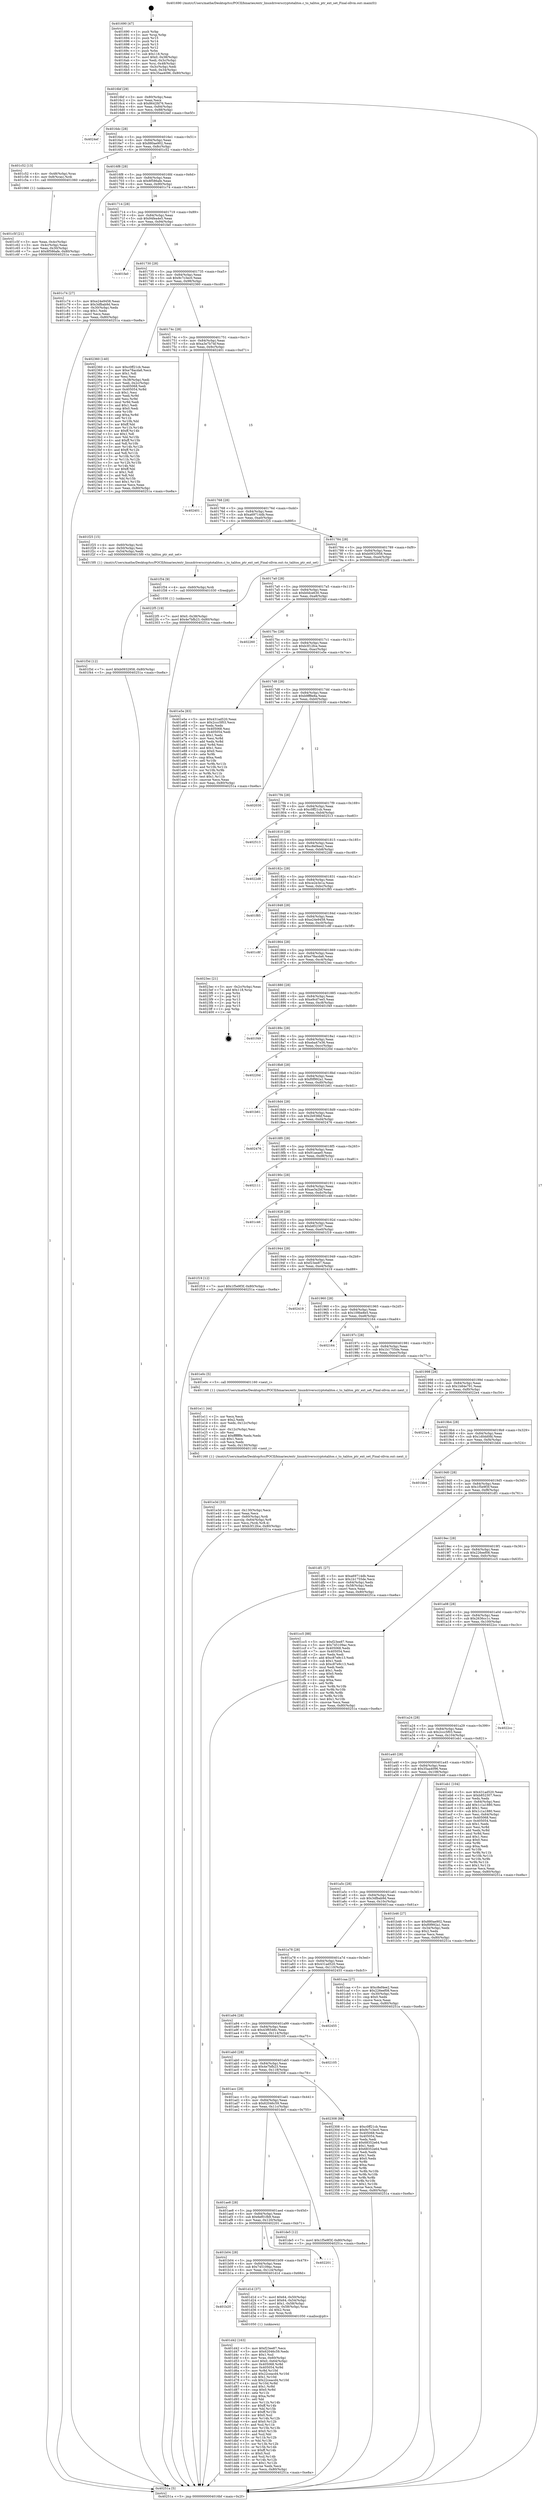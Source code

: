 digraph "0x401690" {
  label = "0x401690 (/mnt/c/Users/mathe/Desktop/tcc/POCII/binaries/extr_linuxdriverscryptotalitos.c_to_talitos_ptr_ext_set_Final-ollvm.out::main(0))"
  labelloc = "t"
  node[shape=record]

  Entry [label="",width=0.3,height=0.3,shape=circle,fillcolor=black,style=filled]
  "0x4016bf" [label="{
     0x4016bf [29]\l
     | [instrs]\l
     &nbsp;&nbsp;0x4016bf \<+3\>: mov -0x80(%rbp),%eax\l
     &nbsp;&nbsp;0x4016c2 \<+2\>: mov %eax,%ecx\l
     &nbsp;&nbsp;0x4016c4 \<+6\>: sub $0x8642fd76,%ecx\l
     &nbsp;&nbsp;0x4016ca \<+6\>: mov %eax,-0x84(%rbp)\l
     &nbsp;&nbsp;0x4016d0 \<+6\>: mov %ecx,-0x88(%rbp)\l
     &nbsp;&nbsp;0x4016d6 \<+6\>: je 00000000004024ef \<main+0xe5f\>\l
  }"]
  "0x4024ef" [label="{
     0x4024ef\l
  }", style=dashed]
  "0x4016dc" [label="{
     0x4016dc [28]\l
     | [instrs]\l
     &nbsp;&nbsp;0x4016dc \<+5\>: jmp 00000000004016e1 \<main+0x51\>\l
     &nbsp;&nbsp;0x4016e1 \<+6\>: mov -0x84(%rbp),%eax\l
     &nbsp;&nbsp;0x4016e7 \<+5\>: sub $0x880ae902,%eax\l
     &nbsp;&nbsp;0x4016ec \<+6\>: mov %eax,-0x8c(%rbp)\l
     &nbsp;&nbsp;0x4016f2 \<+6\>: je 0000000000401c52 \<main+0x5c2\>\l
  }"]
  Exit [label="",width=0.3,height=0.3,shape=circle,fillcolor=black,style=filled,peripheries=2]
  "0x401c52" [label="{
     0x401c52 [13]\l
     | [instrs]\l
     &nbsp;&nbsp;0x401c52 \<+4\>: mov -0x48(%rbp),%rax\l
     &nbsp;&nbsp;0x401c56 \<+4\>: mov 0x8(%rax),%rdi\l
     &nbsp;&nbsp;0x401c5a \<+5\>: call 0000000000401060 \<atoi@plt\>\l
     | [calls]\l
     &nbsp;&nbsp;0x401060 \{1\} (unknown)\l
  }"]
  "0x4016f8" [label="{
     0x4016f8 [28]\l
     | [instrs]\l
     &nbsp;&nbsp;0x4016f8 \<+5\>: jmp 00000000004016fd \<main+0x6d\>\l
     &nbsp;&nbsp;0x4016fd \<+6\>: mov -0x84(%rbp),%eax\l
     &nbsp;&nbsp;0x401703 \<+5\>: sub $0x8f586afe,%eax\l
     &nbsp;&nbsp;0x401708 \<+6\>: mov %eax,-0x90(%rbp)\l
     &nbsp;&nbsp;0x40170e \<+6\>: je 0000000000401c74 \<main+0x5e4\>\l
  }"]
  "0x401f3d" [label="{
     0x401f3d [12]\l
     | [instrs]\l
     &nbsp;&nbsp;0x401f3d \<+7\>: movl $0xb0932958,-0x80(%rbp)\l
     &nbsp;&nbsp;0x401f44 \<+5\>: jmp 000000000040251a \<main+0xe8a\>\l
  }"]
  "0x401c74" [label="{
     0x401c74 [27]\l
     | [instrs]\l
     &nbsp;&nbsp;0x401c74 \<+5\>: mov $0xe24e9458,%eax\l
     &nbsp;&nbsp;0x401c79 \<+5\>: mov $0x3dfbab9d,%ecx\l
     &nbsp;&nbsp;0x401c7e \<+3\>: mov -0x30(%rbp),%edx\l
     &nbsp;&nbsp;0x401c81 \<+3\>: cmp $0x1,%edx\l
     &nbsp;&nbsp;0x401c84 \<+3\>: cmovl %ecx,%eax\l
     &nbsp;&nbsp;0x401c87 \<+3\>: mov %eax,-0x80(%rbp)\l
     &nbsp;&nbsp;0x401c8a \<+5\>: jmp 000000000040251a \<main+0xe8a\>\l
  }"]
  "0x401714" [label="{
     0x401714 [28]\l
     | [instrs]\l
     &nbsp;&nbsp;0x401714 \<+5\>: jmp 0000000000401719 \<main+0x89\>\l
     &nbsp;&nbsp;0x401719 \<+6\>: mov -0x84(%rbp),%eax\l
     &nbsp;&nbsp;0x40171f \<+5\>: sub $0x94fea4e5,%eax\l
     &nbsp;&nbsp;0x401724 \<+6\>: mov %eax,-0x94(%rbp)\l
     &nbsp;&nbsp;0x40172a \<+6\>: je 0000000000401fa0 \<main+0x910\>\l
  }"]
  "0x401f34" [label="{
     0x401f34 [9]\l
     | [instrs]\l
     &nbsp;&nbsp;0x401f34 \<+4\>: mov -0x60(%rbp),%rdi\l
     &nbsp;&nbsp;0x401f38 \<+5\>: call 0000000000401030 \<free@plt\>\l
     | [calls]\l
     &nbsp;&nbsp;0x401030 \{1\} (unknown)\l
  }"]
  "0x401fa0" [label="{
     0x401fa0\l
  }", style=dashed]
  "0x401730" [label="{
     0x401730 [28]\l
     | [instrs]\l
     &nbsp;&nbsp;0x401730 \<+5\>: jmp 0000000000401735 \<main+0xa5\>\l
     &nbsp;&nbsp;0x401735 \<+6\>: mov -0x84(%rbp),%eax\l
     &nbsp;&nbsp;0x40173b \<+5\>: sub $0x9c7c3ec0,%eax\l
     &nbsp;&nbsp;0x401740 \<+6\>: mov %eax,-0x98(%rbp)\l
     &nbsp;&nbsp;0x401746 \<+6\>: je 0000000000402360 \<main+0xcd0\>\l
  }"]
  "0x401e3d" [label="{
     0x401e3d [33]\l
     | [instrs]\l
     &nbsp;&nbsp;0x401e3d \<+6\>: mov -0x130(%rbp),%ecx\l
     &nbsp;&nbsp;0x401e43 \<+3\>: imul %eax,%ecx\l
     &nbsp;&nbsp;0x401e46 \<+4\>: mov -0x60(%rbp),%rdi\l
     &nbsp;&nbsp;0x401e4a \<+4\>: movslq -0x64(%rbp),%r8\l
     &nbsp;&nbsp;0x401e4e \<+4\>: mov %ecx,(%rdi,%r8,4)\l
     &nbsp;&nbsp;0x401e52 \<+7\>: movl $0xb3f12fce,-0x80(%rbp)\l
     &nbsp;&nbsp;0x401e59 \<+5\>: jmp 000000000040251a \<main+0xe8a\>\l
  }"]
  "0x402360" [label="{
     0x402360 [140]\l
     | [instrs]\l
     &nbsp;&nbsp;0x402360 \<+5\>: mov $0xc0ff21cb,%eax\l
     &nbsp;&nbsp;0x402365 \<+5\>: mov $0xe78acda6,%ecx\l
     &nbsp;&nbsp;0x40236a \<+2\>: mov $0x1,%dl\l
     &nbsp;&nbsp;0x40236c \<+2\>: xor %esi,%esi\l
     &nbsp;&nbsp;0x40236e \<+3\>: mov -0x38(%rbp),%edi\l
     &nbsp;&nbsp;0x402371 \<+3\>: mov %edi,-0x2c(%rbp)\l
     &nbsp;&nbsp;0x402374 \<+7\>: mov 0x405068,%edi\l
     &nbsp;&nbsp;0x40237b \<+8\>: mov 0x405054,%r8d\l
     &nbsp;&nbsp;0x402383 \<+3\>: sub $0x1,%esi\l
     &nbsp;&nbsp;0x402386 \<+3\>: mov %edi,%r9d\l
     &nbsp;&nbsp;0x402389 \<+3\>: add %esi,%r9d\l
     &nbsp;&nbsp;0x40238c \<+4\>: imul %r9d,%edi\l
     &nbsp;&nbsp;0x402390 \<+3\>: and $0x1,%edi\l
     &nbsp;&nbsp;0x402393 \<+3\>: cmp $0x0,%edi\l
     &nbsp;&nbsp;0x402396 \<+4\>: sete %r10b\l
     &nbsp;&nbsp;0x40239a \<+4\>: cmp $0xa,%r8d\l
     &nbsp;&nbsp;0x40239e \<+4\>: setl %r11b\l
     &nbsp;&nbsp;0x4023a2 \<+3\>: mov %r10b,%bl\l
     &nbsp;&nbsp;0x4023a5 \<+3\>: xor $0xff,%bl\l
     &nbsp;&nbsp;0x4023a8 \<+3\>: mov %r11b,%r14b\l
     &nbsp;&nbsp;0x4023ab \<+4\>: xor $0xff,%r14b\l
     &nbsp;&nbsp;0x4023af \<+3\>: xor $0x1,%dl\l
     &nbsp;&nbsp;0x4023b2 \<+3\>: mov %bl,%r15b\l
     &nbsp;&nbsp;0x4023b5 \<+4\>: and $0xff,%r15b\l
     &nbsp;&nbsp;0x4023b9 \<+3\>: and %dl,%r10b\l
     &nbsp;&nbsp;0x4023bc \<+3\>: mov %r14b,%r12b\l
     &nbsp;&nbsp;0x4023bf \<+4\>: and $0xff,%r12b\l
     &nbsp;&nbsp;0x4023c3 \<+3\>: and %dl,%r11b\l
     &nbsp;&nbsp;0x4023c6 \<+3\>: or %r10b,%r15b\l
     &nbsp;&nbsp;0x4023c9 \<+3\>: or %r11b,%r12b\l
     &nbsp;&nbsp;0x4023cc \<+3\>: xor %r12b,%r15b\l
     &nbsp;&nbsp;0x4023cf \<+3\>: or %r14b,%bl\l
     &nbsp;&nbsp;0x4023d2 \<+3\>: xor $0xff,%bl\l
     &nbsp;&nbsp;0x4023d5 \<+3\>: or $0x1,%dl\l
     &nbsp;&nbsp;0x4023d8 \<+2\>: and %dl,%bl\l
     &nbsp;&nbsp;0x4023da \<+3\>: or %bl,%r15b\l
     &nbsp;&nbsp;0x4023dd \<+4\>: test $0x1,%r15b\l
     &nbsp;&nbsp;0x4023e1 \<+3\>: cmovne %ecx,%eax\l
     &nbsp;&nbsp;0x4023e4 \<+3\>: mov %eax,-0x80(%rbp)\l
     &nbsp;&nbsp;0x4023e7 \<+5\>: jmp 000000000040251a \<main+0xe8a\>\l
  }"]
  "0x40174c" [label="{
     0x40174c [28]\l
     | [instrs]\l
     &nbsp;&nbsp;0x40174c \<+5\>: jmp 0000000000401751 \<main+0xc1\>\l
     &nbsp;&nbsp;0x401751 \<+6\>: mov -0x84(%rbp),%eax\l
     &nbsp;&nbsp;0x401757 \<+5\>: sub $0xa3e7b74f,%eax\l
     &nbsp;&nbsp;0x40175c \<+6\>: mov %eax,-0x9c(%rbp)\l
     &nbsp;&nbsp;0x401762 \<+6\>: je 0000000000402401 \<main+0xd71\>\l
  }"]
  "0x401e11" [label="{
     0x401e11 [44]\l
     | [instrs]\l
     &nbsp;&nbsp;0x401e11 \<+2\>: xor %ecx,%ecx\l
     &nbsp;&nbsp;0x401e13 \<+5\>: mov $0x2,%edx\l
     &nbsp;&nbsp;0x401e18 \<+6\>: mov %edx,-0x12c(%rbp)\l
     &nbsp;&nbsp;0x401e1e \<+1\>: cltd\l
     &nbsp;&nbsp;0x401e1f \<+6\>: mov -0x12c(%rbp),%esi\l
     &nbsp;&nbsp;0x401e25 \<+2\>: idiv %esi\l
     &nbsp;&nbsp;0x401e27 \<+6\>: imul $0xfffffffe,%edx,%edx\l
     &nbsp;&nbsp;0x401e2d \<+3\>: sub $0x1,%ecx\l
     &nbsp;&nbsp;0x401e30 \<+2\>: sub %ecx,%edx\l
     &nbsp;&nbsp;0x401e32 \<+6\>: mov %edx,-0x130(%rbp)\l
     &nbsp;&nbsp;0x401e38 \<+5\>: call 0000000000401160 \<next_i\>\l
     | [calls]\l
     &nbsp;&nbsp;0x401160 \{1\} (/mnt/c/Users/mathe/Desktop/tcc/POCII/binaries/extr_linuxdriverscryptotalitos.c_to_talitos_ptr_ext_set_Final-ollvm.out::next_i)\l
  }"]
  "0x402401" [label="{
     0x402401\l
  }", style=dashed]
  "0x401768" [label="{
     0x401768 [28]\l
     | [instrs]\l
     &nbsp;&nbsp;0x401768 \<+5\>: jmp 000000000040176d \<main+0xdd\>\l
     &nbsp;&nbsp;0x40176d \<+6\>: mov -0x84(%rbp),%eax\l
     &nbsp;&nbsp;0x401773 \<+5\>: sub $0xa69714db,%eax\l
     &nbsp;&nbsp;0x401778 \<+6\>: mov %eax,-0xa0(%rbp)\l
     &nbsp;&nbsp;0x40177e \<+6\>: je 0000000000401f25 \<main+0x895\>\l
  }"]
  "0x401d42" [label="{
     0x401d42 [163]\l
     | [instrs]\l
     &nbsp;&nbsp;0x401d42 \<+5\>: mov $0xf23ee87,%ecx\l
     &nbsp;&nbsp;0x401d47 \<+5\>: mov $0x62046c59,%edx\l
     &nbsp;&nbsp;0x401d4c \<+3\>: mov $0x1,%sil\l
     &nbsp;&nbsp;0x401d4f \<+4\>: mov %rax,-0x60(%rbp)\l
     &nbsp;&nbsp;0x401d53 \<+7\>: movl $0x0,-0x64(%rbp)\l
     &nbsp;&nbsp;0x401d5a \<+8\>: mov 0x405068,%r8d\l
     &nbsp;&nbsp;0x401d62 \<+8\>: mov 0x405054,%r9d\l
     &nbsp;&nbsp;0x401d6a \<+3\>: mov %r8d,%r10d\l
     &nbsp;&nbsp;0x401d6d \<+7\>: add $0x22ceacd4,%r10d\l
     &nbsp;&nbsp;0x401d74 \<+4\>: sub $0x1,%r10d\l
     &nbsp;&nbsp;0x401d78 \<+7\>: sub $0x22ceacd4,%r10d\l
     &nbsp;&nbsp;0x401d7f \<+4\>: imul %r10d,%r8d\l
     &nbsp;&nbsp;0x401d83 \<+4\>: and $0x1,%r8d\l
     &nbsp;&nbsp;0x401d87 \<+4\>: cmp $0x0,%r8d\l
     &nbsp;&nbsp;0x401d8b \<+4\>: sete %r11b\l
     &nbsp;&nbsp;0x401d8f \<+4\>: cmp $0xa,%r9d\l
     &nbsp;&nbsp;0x401d93 \<+3\>: setl %bl\l
     &nbsp;&nbsp;0x401d96 \<+3\>: mov %r11b,%r14b\l
     &nbsp;&nbsp;0x401d99 \<+4\>: xor $0xff,%r14b\l
     &nbsp;&nbsp;0x401d9d \<+3\>: mov %bl,%r15b\l
     &nbsp;&nbsp;0x401da0 \<+4\>: xor $0xff,%r15b\l
     &nbsp;&nbsp;0x401da4 \<+4\>: xor $0x0,%sil\l
     &nbsp;&nbsp;0x401da8 \<+3\>: mov %r14b,%r12b\l
     &nbsp;&nbsp;0x401dab \<+4\>: and $0x0,%r12b\l
     &nbsp;&nbsp;0x401daf \<+3\>: and %sil,%r11b\l
     &nbsp;&nbsp;0x401db2 \<+3\>: mov %r15b,%r13b\l
     &nbsp;&nbsp;0x401db5 \<+4\>: and $0x0,%r13b\l
     &nbsp;&nbsp;0x401db9 \<+3\>: and %sil,%bl\l
     &nbsp;&nbsp;0x401dbc \<+3\>: or %r11b,%r12b\l
     &nbsp;&nbsp;0x401dbf \<+3\>: or %bl,%r13b\l
     &nbsp;&nbsp;0x401dc2 \<+3\>: xor %r13b,%r12b\l
     &nbsp;&nbsp;0x401dc5 \<+3\>: or %r15b,%r14b\l
     &nbsp;&nbsp;0x401dc8 \<+4\>: xor $0xff,%r14b\l
     &nbsp;&nbsp;0x401dcc \<+4\>: or $0x0,%sil\l
     &nbsp;&nbsp;0x401dd0 \<+3\>: and %sil,%r14b\l
     &nbsp;&nbsp;0x401dd3 \<+3\>: or %r14b,%r12b\l
     &nbsp;&nbsp;0x401dd6 \<+4\>: test $0x1,%r12b\l
     &nbsp;&nbsp;0x401dda \<+3\>: cmovne %edx,%ecx\l
     &nbsp;&nbsp;0x401ddd \<+3\>: mov %ecx,-0x80(%rbp)\l
     &nbsp;&nbsp;0x401de0 \<+5\>: jmp 000000000040251a \<main+0xe8a\>\l
  }"]
  "0x401f25" [label="{
     0x401f25 [15]\l
     | [instrs]\l
     &nbsp;&nbsp;0x401f25 \<+4\>: mov -0x60(%rbp),%rdi\l
     &nbsp;&nbsp;0x401f29 \<+3\>: mov -0x50(%rbp),%esi\l
     &nbsp;&nbsp;0x401f2c \<+3\>: mov -0x54(%rbp),%edx\l
     &nbsp;&nbsp;0x401f2f \<+5\>: call 00000000004015f0 \<to_talitos_ptr_ext_set\>\l
     | [calls]\l
     &nbsp;&nbsp;0x4015f0 \{1\} (/mnt/c/Users/mathe/Desktop/tcc/POCII/binaries/extr_linuxdriverscryptotalitos.c_to_talitos_ptr_ext_set_Final-ollvm.out::to_talitos_ptr_ext_set)\l
  }"]
  "0x401784" [label="{
     0x401784 [28]\l
     | [instrs]\l
     &nbsp;&nbsp;0x401784 \<+5\>: jmp 0000000000401789 \<main+0xf9\>\l
     &nbsp;&nbsp;0x401789 \<+6\>: mov -0x84(%rbp),%eax\l
     &nbsp;&nbsp;0x40178f \<+5\>: sub $0xb0932958,%eax\l
     &nbsp;&nbsp;0x401794 \<+6\>: mov %eax,-0xa4(%rbp)\l
     &nbsp;&nbsp;0x40179a \<+6\>: je 00000000004022f5 \<main+0xc65\>\l
  }"]
  "0x401b20" [label="{
     0x401b20\l
  }", style=dashed]
  "0x4022f5" [label="{
     0x4022f5 [19]\l
     | [instrs]\l
     &nbsp;&nbsp;0x4022f5 \<+7\>: movl $0x0,-0x38(%rbp)\l
     &nbsp;&nbsp;0x4022fc \<+7\>: movl $0x4e7bfb23,-0x80(%rbp)\l
     &nbsp;&nbsp;0x402303 \<+5\>: jmp 000000000040251a \<main+0xe8a\>\l
  }"]
  "0x4017a0" [label="{
     0x4017a0 [28]\l
     | [instrs]\l
     &nbsp;&nbsp;0x4017a0 \<+5\>: jmp 00000000004017a5 \<main+0x115\>\l
     &nbsp;&nbsp;0x4017a5 \<+6\>: mov -0x84(%rbp),%eax\l
     &nbsp;&nbsp;0x4017ab \<+5\>: sub $0xb0dce630,%eax\l
     &nbsp;&nbsp;0x4017b0 \<+6\>: mov %eax,-0xa8(%rbp)\l
     &nbsp;&nbsp;0x4017b6 \<+6\>: je 0000000000402260 \<main+0xbd0\>\l
  }"]
  "0x401d1d" [label="{
     0x401d1d [37]\l
     | [instrs]\l
     &nbsp;&nbsp;0x401d1d \<+7\>: movl $0x64,-0x50(%rbp)\l
     &nbsp;&nbsp;0x401d24 \<+7\>: movl $0x64,-0x54(%rbp)\l
     &nbsp;&nbsp;0x401d2b \<+7\>: movl $0x1,-0x58(%rbp)\l
     &nbsp;&nbsp;0x401d32 \<+4\>: movslq -0x58(%rbp),%rax\l
     &nbsp;&nbsp;0x401d36 \<+4\>: shl $0x2,%rax\l
     &nbsp;&nbsp;0x401d3a \<+3\>: mov %rax,%rdi\l
     &nbsp;&nbsp;0x401d3d \<+5\>: call 0000000000401050 \<malloc@plt\>\l
     | [calls]\l
     &nbsp;&nbsp;0x401050 \{1\} (unknown)\l
  }"]
  "0x402260" [label="{
     0x402260\l
  }", style=dashed]
  "0x4017bc" [label="{
     0x4017bc [28]\l
     | [instrs]\l
     &nbsp;&nbsp;0x4017bc \<+5\>: jmp 00000000004017c1 \<main+0x131\>\l
     &nbsp;&nbsp;0x4017c1 \<+6\>: mov -0x84(%rbp),%eax\l
     &nbsp;&nbsp;0x4017c7 \<+5\>: sub $0xb3f12fce,%eax\l
     &nbsp;&nbsp;0x4017cc \<+6\>: mov %eax,-0xac(%rbp)\l
     &nbsp;&nbsp;0x4017d2 \<+6\>: je 0000000000401e5e \<main+0x7ce\>\l
  }"]
  "0x401b04" [label="{
     0x401b04 [28]\l
     | [instrs]\l
     &nbsp;&nbsp;0x401b04 \<+5\>: jmp 0000000000401b09 \<main+0x479\>\l
     &nbsp;&nbsp;0x401b09 \<+6\>: mov -0x84(%rbp),%eax\l
     &nbsp;&nbsp;0x401b0f \<+5\>: sub $0x745109ac,%eax\l
     &nbsp;&nbsp;0x401b14 \<+6\>: mov %eax,-0x124(%rbp)\l
     &nbsp;&nbsp;0x401b1a \<+6\>: je 0000000000401d1d \<main+0x68d\>\l
  }"]
  "0x401e5e" [label="{
     0x401e5e [83]\l
     | [instrs]\l
     &nbsp;&nbsp;0x401e5e \<+5\>: mov $0x431ad520,%eax\l
     &nbsp;&nbsp;0x401e63 \<+5\>: mov $0x2ccc5f03,%ecx\l
     &nbsp;&nbsp;0x401e68 \<+2\>: xor %edx,%edx\l
     &nbsp;&nbsp;0x401e6a \<+7\>: mov 0x405068,%esi\l
     &nbsp;&nbsp;0x401e71 \<+7\>: mov 0x405054,%edi\l
     &nbsp;&nbsp;0x401e78 \<+3\>: sub $0x1,%edx\l
     &nbsp;&nbsp;0x401e7b \<+3\>: mov %esi,%r8d\l
     &nbsp;&nbsp;0x401e7e \<+3\>: add %edx,%r8d\l
     &nbsp;&nbsp;0x401e81 \<+4\>: imul %r8d,%esi\l
     &nbsp;&nbsp;0x401e85 \<+3\>: and $0x1,%esi\l
     &nbsp;&nbsp;0x401e88 \<+3\>: cmp $0x0,%esi\l
     &nbsp;&nbsp;0x401e8b \<+4\>: sete %r9b\l
     &nbsp;&nbsp;0x401e8f \<+3\>: cmp $0xa,%edi\l
     &nbsp;&nbsp;0x401e92 \<+4\>: setl %r10b\l
     &nbsp;&nbsp;0x401e96 \<+3\>: mov %r9b,%r11b\l
     &nbsp;&nbsp;0x401e99 \<+3\>: and %r10b,%r11b\l
     &nbsp;&nbsp;0x401e9c \<+3\>: xor %r10b,%r9b\l
     &nbsp;&nbsp;0x401e9f \<+3\>: or %r9b,%r11b\l
     &nbsp;&nbsp;0x401ea2 \<+4\>: test $0x1,%r11b\l
     &nbsp;&nbsp;0x401ea6 \<+3\>: cmovne %ecx,%eax\l
     &nbsp;&nbsp;0x401ea9 \<+3\>: mov %eax,-0x80(%rbp)\l
     &nbsp;&nbsp;0x401eac \<+5\>: jmp 000000000040251a \<main+0xe8a\>\l
  }"]
  "0x4017d8" [label="{
     0x4017d8 [28]\l
     | [instrs]\l
     &nbsp;&nbsp;0x4017d8 \<+5\>: jmp 00000000004017dd \<main+0x14d\>\l
     &nbsp;&nbsp;0x4017dd \<+6\>: mov -0x84(%rbp),%eax\l
     &nbsp;&nbsp;0x4017e3 \<+5\>: sub $0xb9ff8e8a,%eax\l
     &nbsp;&nbsp;0x4017e8 \<+6\>: mov %eax,-0xb0(%rbp)\l
     &nbsp;&nbsp;0x4017ee \<+6\>: je 0000000000402030 \<main+0x9a0\>\l
  }"]
  "0x402201" [label="{
     0x402201\l
  }", style=dashed]
  "0x402030" [label="{
     0x402030\l
  }", style=dashed]
  "0x4017f4" [label="{
     0x4017f4 [28]\l
     | [instrs]\l
     &nbsp;&nbsp;0x4017f4 \<+5\>: jmp 00000000004017f9 \<main+0x169\>\l
     &nbsp;&nbsp;0x4017f9 \<+6\>: mov -0x84(%rbp),%eax\l
     &nbsp;&nbsp;0x4017ff \<+5\>: sub $0xc0ff21cb,%eax\l
     &nbsp;&nbsp;0x401804 \<+6\>: mov %eax,-0xb4(%rbp)\l
     &nbsp;&nbsp;0x40180a \<+6\>: je 0000000000402513 \<main+0xe83\>\l
  }"]
  "0x401ae8" [label="{
     0x401ae8 [28]\l
     | [instrs]\l
     &nbsp;&nbsp;0x401ae8 \<+5\>: jmp 0000000000401aed \<main+0x45d\>\l
     &nbsp;&nbsp;0x401aed \<+6\>: mov -0x84(%rbp),%eax\l
     &nbsp;&nbsp;0x401af3 \<+5\>: sub $0x6ef01fb9,%eax\l
     &nbsp;&nbsp;0x401af8 \<+6\>: mov %eax,-0x120(%rbp)\l
     &nbsp;&nbsp;0x401afe \<+6\>: je 0000000000402201 \<main+0xb71\>\l
  }"]
  "0x402513" [label="{
     0x402513\l
  }", style=dashed]
  "0x401810" [label="{
     0x401810 [28]\l
     | [instrs]\l
     &nbsp;&nbsp;0x401810 \<+5\>: jmp 0000000000401815 \<main+0x185\>\l
     &nbsp;&nbsp;0x401815 \<+6\>: mov -0x84(%rbp),%eax\l
     &nbsp;&nbsp;0x40181b \<+5\>: sub $0xc8ef4ee2,%eax\l
     &nbsp;&nbsp;0x401820 \<+6\>: mov %eax,-0xb8(%rbp)\l
     &nbsp;&nbsp;0x401826 \<+6\>: je 00000000004022d8 \<main+0xc48\>\l
  }"]
  "0x401de5" [label="{
     0x401de5 [12]\l
     | [instrs]\l
     &nbsp;&nbsp;0x401de5 \<+7\>: movl $0x1f5e9f3f,-0x80(%rbp)\l
     &nbsp;&nbsp;0x401dec \<+5\>: jmp 000000000040251a \<main+0xe8a\>\l
  }"]
  "0x4022d8" [label="{
     0x4022d8\l
  }", style=dashed]
  "0x40182c" [label="{
     0x40182c [28]\l
     | [instrs]\l
     &nbsp;&nbsp;0x40182c \<+5\>: jmp 0000000000401831 \<main+0x1a1\>\l
     &nbsp;&nbsp;0x401831 \<+6\>: mov -0x84(%rbp),%eax\l
     &nbsp;&nbsp;0x401837 \<+5\>: sub $0xce2e3e1a,%eax\l
     &nbsp;&nbsp;0x40183c \<+6\>: mov %eax,-0xbc(%rbp)\l
     &nbsp;&nbsp;0x401842 \<+6\>: je 0000000000401f85 \<main+0x8f5\>\l
  }"]
  "0x401acc" [label="{
     0x401acc [28]\l
     | [instrs]\l
     &nbsp;&nbsp;0x401acc \<+5\>: jmp 0000000000401ad1 \<main+0x441\>\l
     &nbsp;&nbsp;0x401ad1 \<+6\>: mov -0x84(%rbp),%eax\l
     &nbsp;&nbsp;0x401ad7 \<+5\>: sub $0x62046c59,%eax\l
     &nbsp;&nbsp;0x401adc \<+6\>: mov %eax,-0x11c(%rbp)\l
     &nbsp;&nbsp;0x401ae2 \<+6\>: je 0000000000401de5 \<main+0x755\>\l
  }"]
  "0x401f85" [label="{
     0x401f85\l
  }", style=dashed]
  "0x401848" [label="{
     0x401848 [28]\l
     | [instrs]\l
     &nbsp;&nbsp;0x401848 \<+5\>: jmp 000000000040184d \<main+0x1bd\>\l
     &nbsp;&nbsp;0x40184d \<+6\>: mov -0x84(%rbp),%eax\l
     &nbsp;&nbsp;0x401853 \<+5\>: sub $0xe24e9458,%eax\l
     &nbsp;&nbsp;0x401858 \<+6\>: mov %eax,-0xc0(%rbp)\l
     &nbsp;&nbsp;0x40185e \<+6\>: je 0000000000401c8f \<main+0x5ff\>\l
  }"]
  "0x402308" [label="{
     0x402308 [88]\l
     | [instrs]\l
     &nbsp;&nbsp;0x402308 \<+5\>: mov $0xc0ff21cb,%eax\l
     &nbsp;&nbsp;0x40230d \<+5\>: mov $0x9c7c3ec0,%ecx\l
     &nbsp;&nbsp;0x402312 \<+7\>: mov 0x405068,%edx\l
     &nbsp;&nbsp;0x402319 \<+7\>: mov 0x405054,%esi\l
     &nbsp;&nbsp;0x402320 \<+2\>: mov %edx,%edi\l
     &nbsp;&nbsp;0x402322 \<+6\>: add $0x68352e64,%edi\l
     &nbsp;&nbsp;0x402328 \<+3\>: sub $0x1,%edi\l
     &nbsp;&nbsp;0x40232b \<+6\>: sub $0x68352e64,%edi\l
     &nbsp;&nbsp;0x402331 \<+3\>: imul %edi,%edx\l
     &nbsp;&nbsp;0x402334 \<+3\>: and $0x1,%edx\l
     &nbsp;&nbsp;0x402337 \<+3\>: cmp $0x0,%edx\l
     &nbsp;&nbsp;0x40233a \<+4\>: sete %r8b\l
     &nbsp;&nbsp;0x40233e \<+3\>: cmp $0xa,%esi\l
     &nbsp;&nbsp;0x402341 \<+4\>: setl %r9b\l
     &nbsp;&nbsp;0x402345 \<+3\>: mov %r8b,%r10b\l
     &nbsp;&nbsp;0x402348 \<+3\>: and %r9b,%r10b\l
     &nbsp;&nbsp;0x40234b \<+3\>: xor %r9b,%r8b\l
     &nbsp;&nbsp;0x40234e \<+3\>: or %r8b,%r10b\l
     &nbsp;&nbsp;0x402351 \<+4\>: test $0x1,%r10b\l
     &nbsp;&nbsp;0x402355 \<+3\>: cmovne %ecx,%eax\l
     &nbsp;&nbsp;0x402358 \<+3\>: mov %eax,-0x80(%rbp)\l
     &nbsp;&nbsp;0x40235b \<+5\>: jmp 000000000040251a \<main+0xe8a\>\l
  }"]
  "0x401c8f" [label="{
     0x401c8f\l
  }", style=dashed]
  "0x401864" [label="{
     0x401864 [28]\l
     | [instrs]\l
     &nbsp;&nbsp;0x401864 \<+5\>: jmp 0000000000401869 \<main+0x1d9\>\l
     &nbsp;&nbsp;0x401869 \<+6\>: mov -0x84(%rbp),%eax\l
     &nbsp;&nbsp;0x40186f \<+5\>: sub $0xe78acda6,%eax\l
     &nbsp;&nbsp;0x401874 \<+6\>: mov %eax,-0xc4(%rbp)\l
     &nbsp;&nbsp;0x40187a \<+6\>: je 00000000004023ec \<main+0xd5c\>\l
  }"]
  "0x401ab0" [label="{
     0x401ab0 [28]\l
     | [instrs]\l
     &nbsp;&nbsp;0x401ab0 \<+5\>: jmp 0000000000401ab5 \<main+0x425\>\l
     &nbsp;&nbsp;0x401ab5 \<+6\>: mov -0x84(%rbp),%eax\l
     &nbsp;&nbsp;0x401abb \<+5\>: sub $0x4e7bfb23,%eax\l
     &nbsp;&nbsp;0x401ac0 \<+6\>: mov %eax,-0x118(%rbp)\l
     &nbsp;&nbsp;0x401ac6 \<+6\>: je 0000000000402308 \<main+0xc78\>\l
  }"]
  "0x4023ec" [label="{
     0x4023ec [21]\l
     | [instrs]\l
     &nbsp;&nbsp;0x4023ec \<+3\>: mov -0x2c(%rbp),%eax\l
     &nbsp;&nbsp;0x4023ef \<+7\>: add $0x118,%rsp\l
     &nbsp;&nbsp;0x4023f6 \<+1\>: pop %rbx\l
     &nbsp;&nbsp;0x4023f7 \<+2\>: pop %r12\l
     &nbsp;&nbsp;0x4023f9 \<+2\>: pop %r13\l
     &nbsp;&nbsp;0x4023fb \<+2\>: pop %r14\l
     &nbsp;&nbsp;0x4023fd \<+2\>: pop %r15\l
     &nbsp;&nbsp;0x4023ff \<+1\>: pop %rbp\l
     &nbsp;&nbsp;0x402400 \<+1\>: ret\l
  }"]
  "0x401880" [label="{
     0x401880 [28]\l
     | [instrs]\l
     &nbsp;&nbsp;0x401880 \<+5\>: jmp 0000000000401885 \<main+0x1f5\>\l
     &nbsp;&nbsp;0x401885 \<+6\>: mov -0x84(%rbp),%eax\l
     &nbsp;&nbsp;0x40188b \<+5\>: sub $0xe9cd7ee5,%eax\l
     &nbsp;&nbsp;0x401890 \<+6\>: mov %eax,-0xc8(%rbp)\l
     &nbsp;&nbsp;0x401896 \<+6\>: je 0000000000401f49 \<main+0x8b9\>\l
  }"]
  "0x402105" [label="{
     0x402105\l
  }", style=dashed]
  "0x401f49" [label="{
     0x401f49\l
  }", style=dashed]
  "0x40189c" [label="{
     0x40189c [28]\l
     | [instrs]\l
     &nbsp;&nbsp;0x40189c \<+5\>: jmp 00000000004018a1 \<main+0x211\>\l
     &nbsp;&nbsp;0x4018a1 \<+6\>: mov -0x84(%rbp),%eax\l
     &nbsp;&nbsp;0x4018a7 \<+5\>: sub $0xeba47e36,%eax\l
     &nbsp;&nbsp;0x4018ac \<+6\>: mov %eax,-0xcc(%rbp)\l
     &nbsp;&nbsp;0x4018b2 \<+6\>: je 000000000040220d \<main+0xb7d\>\l
  }"]
  "0x401a94" [label="{
     0x401a94 [28]\l
     | [instrs]\l
     &nbsp;&nbsp;0x401a94 \<+5\>: jmp 0000000000401a99 \<main+0x409\>\l
     &nbsp;&nbsp;0x401a99 \<+6\>: mov -0x84(%rbp),%eax\l
     &nbsp;&nbsp;0x401a9f \<+5\>: sub $0x43f6546c,%eax\l
     &nbsp;&nbsp;0x401aa4 \<+6\>: mov %eax,-0x114(%rbp)\l
     &nbsp;&nbsp;0x401aaa \<+6\>: je 0000000000402105 \<main+0xa75\>\l
  }"]
  "0x40220d" [label="{
     0x40220d\l
  }", style=dashed]
  "0x4018b8" [label="{
     0x4018b8 [28]\l
     | [instrs]\l
     &nbsp;&nbsp;0x4018b8 \<+5\>: jmp 00000000004018bd \<main+0x22d\>\l
     &nbsp;&nbsp;0x4018bd \<+6\>: mov -0x84(%rbp),%eax\l
     &nbsp;&nbsp;0x4018c3 \<+5\>: sub $0xf0f992a1,%eax\l
     &nbsp;&nbsp;0x4018c8 \<+6\>: mov %eax,-0xd0(%rbp)\l
     &nbsp;&nbsp;0x4018ce \<+6\>: je 0000000000401b61 \<main+0x4d1\>\l
  }"]
  "0x402455" [label="{
     0x402455\l
  }", style=dashed]
  "0x401b61" [label="{
     0x401b61\l
  }", style=dashed]
  "0x4018d4" [label="{
     0x4018d4 [28]\l
     | [instrs]\l
     &nbsp;&nbsp;0x4018d4 \<+5\>: jmp 00000000004018d9 \<main+0x249\>\l
     &nbsp;&nbsp;0x4018d9 \<+6\>: mov -0x84(%rbp),%eax\l
     &nbsp;&nbsp;0x4018df \<+5\>: sub $0x2b938bf,%eax\l
     &nbsp;&nbsp;0x4018e4 \<+6\>: mov %eax,-0xd4(%rbp)\l
     &nbsp;&nbsp;0x4018ea \<+6\>: je 0000000000402476 \<main+0xde6\>\l
  }"]
  "0x401a78" [label="{
     0x401a78 [28]\l
     | [instrs]\l
     &nbsp;&nbsp;0x401a78 \<+5\>: jmp 0000000000401a7d \<main+0x3ed\>\l
     &nbsp;&nbsp;0x401a7d \<+6\>: mov -0x84(%rbp),%eax\l
     &nbsp;&nbsp;0x401a83 \<+5\>: sub $0x431ad520,%eax\l
     &nbsp;&nbsp;0x401a88 \<+6\>: mov %eax,-0x110(%rbp)\l
     &nbsp;&nbsp;0x401a8e \<+6\>: je 0000000000402455 \<main+0xdc5\>\l
  }"]
  "0x402476" [label="{
     0x402476\l
  }", style=dashed]
  "0x4018f0" [label="{
     0x4018f0 [28]\l
     | [instrs]\l
     &nbsp;&nbsp;0x4018f0 \<+5\>: jmp 00000000004018f5 \<main+0x265\>\l
     &nbsp;&nbsp;0x4018f5 \<+6\>: mov -0x84(%rbp),%eax\l
     &nbsp;&nbsp;0x4018fb \<+5\>: sub $0x91aeae0,%eax\l
     &nbsp;&nbsp;0x401900 \<+6\>: mov %eax,-0xd8(%rbp)\l
     &nbsp;&nbsp;0x401906 \<+6\>: je 0000000000402111 \<main+0xa81\>\l
  }"]
  "0x401caa" [label="{
     0x401caa [27]\l
     | [instrs]\l
     &nbsp;&nbsp;0x401caa \<+5\>: mov $0xc8ef4ee2,%eax\l
     &nbsp;&nbsp;0x401caf \<+5\>: mov $0x226eef08,%ecx\l
     &nbsp;&nbsp;0x401cb4 \<+3\>: mov -0x30(%rbp),%edx\l
     &nbsp;&nbsp;0x401cb7 \<+3\>: cmp $0x0,%edx\l
     &nbsp;&nbsp;0x401cba \<+3\>: cmove %ecx,%eax\l
     &nbsp;&nbsp;0x401cbd \<+3\>: mov %eax,-0x80(%rbp)\l
     &nbsp;&nbsp;0x401cc0 \<+5\>: jmp 000000000040251a \<main+0xe8a\>\l
  }"]
  "0x402111" [label="{
     0x402111\l
  }", style=dashed]
  "0x40190c" [label="{
     0x40190c [28]\l
     | [instrs]\l
     &nbsp;&nbsp;0x40190c \<+5\>: jmp 0000000000401911 \<main+0x281\>\l
     &nbsp;&nbsp;0x401911 \<+6\>: mov -0x84(%rbp),%eax\l
     &nbsp;&nbsp;0x401917 \<+5\>: sub $0xae3a2bf,%eax\l
     &nbsp;&nbsp;0x40191c \<+6\>: mov %eax,-0xdc(%rbp)\l
     &nbsp;&nbsp;0x401922 \<+6\>: je 0000000000401c46 \<main+0x5b6\>\l
  }"]
  "0x401c5f" [label="{
     0x401c5f [21]\l
     | [instrs]\l
     &nbsp;&nbsp;0x401c5f \<+3\>: mov %eax,-0x4c(%rbp)\l
     &nbsp;&nbsp;0x401c62 \<+3\>: mov -0x4c(%rbp),%eax\l
     &nbsp;&nbsp;0x401c65 \<+3\>: mov %eax,-0x30(%rbp)\l
     &nbsp;&nbsp;0x401c68 \<+7\>: movl $0x8f586afe,-0x80(%rbp)\l
     &nbsp;&nbsp;0x401c6f \<+5\>: jmp 000000000040251a \<main+0xe8a\>\l
  }"]
  "0x401c46" [label="{
     0x401c46\l
  }", style=dashed]
  "0x401928" [label="{
     0x401928 [28]\l
     | [instrs]\l
     &nbsp;&nbsp;0x401928 \<+5\>: jmp 000000000040192d \<main+0x29d\>\l
     &nbsp;&nbsp;0x40192d \<+6\>: mov -0x84(%rbp),%eax\l
     &nbsp;&nbsp;0x401933 \<+5\>: sub $0xb852307,%eax\l
     &nbsp;&nbsp;0x401938 \<+6\>: mov %eax,-0xe0(%rbp)\l
     &nbsp;&nbsp;0x40193e \<+6\>: je 0000000000401f19 \<main+0x889\>\l
  }"]
  "0x401690" [label="{
     0x401690 [47]\l
     | [instrs]\l
     &nbsp;&nbsp;0x401690 \<+1\>: push %rbp\l
     &nbsp;&nbsp;0x401691 \<+3\>: mov %rsp,%rbp\l
     &nbsp;&nbsp;0x401694 \<+2\>: push %r15\l
     &nbsp;&nbsp;0x401696 \<+2\>: push %r14\l
     &nbsp;&nbsp;0x401698 \<+2\>: push %r13\l
     &nbsp;&nbsp;0x40169a \<+2\>: push %r12\l
     &nbsp;&nbsp;0x40169c \<+1\>: push %rbx\l
     &nbsp;&nbsp;0x40169d \<+7\>: sub $0x118,%rsp\l
     &nbsp;&nbsp;0x4016a4 \<+7\>: movl $0x0,-0x38(%rbp)\l
     &nbsp;&nbsp;0x4016ab \<+3\>: mov %edi,-0x3c(%rbp)\l
     &nbsp;&nbsp;0x4016ae \<+4\>: mov %rsi,-0x48(%rbp)\l
     &nbsp;&nbsp;0x4016b2 \<+3\>: mov -0x3c(%rbp),%edi\l
     &nbsp;&nbsp;0x4016b5 \<+3\>: mov %edi,-0x34(%rbp)\l
     &nbsp;&nbsp;0x4016b8 \<+7\>: movl $0x35aa4096,-0x80(%rbp)\l
  }"]
  "0x401f19" [label="{
     0x401f19 [12]\l
     | [instrs]\l
     &nbsp;&nbsp;0x401f19 \<+7\>: movl $0x1f5e9f3f,-0x80(%rbp)\l
     &nbsp;&nbsp;0x401f20 \<+5\>: jmp 000000000040251a \<main+0xe8a\>\l
  }"]
  "0x401944" [label="{
     0x401944 [28]\l
     | [instrs]\l
     &nbsp;&nbsp;0x401944 \<+5\>: jmp 0000000000401949 \<main+0x2b9\>\l
     &nbsp;&nbsp;0x401949 \<+6\>: mov -0x84(%rbp),%eax\l
     &nbsp;&nbsp;0x40194f \<+5\>: sub $0xf23ee87,%eax\l
     &nbsp;&nbsp;0x401954 \<+6\>: mov %eax,-0xe4(%rbp)\l
     &nbsp;&nbsp;0x40195a \<+6\>: je 0000000000402419 \<main+0xd89\>\l
  }"]
  "0x40251a" [label="{
     0x40251a [5]\l
     | [instrs]\l
     &nbsp;&nbsp;0x40251a \<+5\>: jmp 00000000004016bf \<main+0x2f\>\l
  }"]
  "0x402419" [label="{
     0x402419\l
  }", style=dashed]
  "0x401960" [label="{
     0x401960 [28]\l
     | [instrs]\l
     &nbsp;&nbsp;0x401960 \<+5\>: jmp 0000000000401965 \<main+0x2d5\>\l
     &nbsp;&nbsp;0x401965 \<+6\>: mov -0x84(%rbp),%eax\l
     &nbsp;&nbsp;0x40196b \<+5\>: sub $0x109be8e5,%eax\l
     &nbsp;&nbsp;0x401970 \<+6\>: mov %eax,-0xe8(%rbp)\l
     &nbsp;&nbsp;0x401976 \<+6\>: je 0000000000402164 \<main+0xad4\>\l
  }"]
  "0x401a5c" [label="{
     0x401a5c [28]\l
     | [instrs]\l
     &nbsp;&nbsp;0x401a5c \<+5\>: jmp 0000000000401a61 \<main+0x3d1\>\l
     &nbsp;&nbsp;0x401a61 \<+6\>: mov -0x84(%rbp),%eax\l
     &nbsp;&nbsp;0x401a67 \<+5\>: sub $0x3dfbab9d,%eax\l
     &nbsp;&nbsp;0x401a6c \<+6\>: mov %eax,-0x10c(%rbp)\l
     &nbsp;&nbsp;0x401a72 \<+6\>: je 0000000000401caa \<main+0x61a\>\l
  }"]
  "0x402164" [label="{
     0x402164\l
  }", style=dashed]
  "0x40197c" [label="{
     0x40197c [28]\l
     | [instrs]\l
     &nbsp;&nbsp;0x40197c \<+5\>: jmp 0000000000401981 \<main+0x2f1\>\l
     &nbsp;&nbsp;0x401981 \<+6\>: mov -0x84(%rbp),%eax\l
     &nbsp;&nbsp;0x401987 \<+5\>: sub $0x1b1755de,%eax\l
     &nbsp;&nbsp;0x40198c \<+6\>: mov %eax,-0xec(%rbp)\l
     &nbsp;&nbsp;0x401992 \<+6\>: je 0000000000401e0c \<main+0x77c\>\l
  }"]
  "0x401b46" [label="{
     0x401b46 [27]\l
     | [instrs]\l
     &nbsp;&nbsp;0x401b46 \<+5\>: mov $0x880ae902,%eax\l
     &nbsp;&nbsp;0x401b4b \<+5\>: mov $0xf0f992a1,%ecx\l
     &nbsp;&nbsp;0x401b50 \<+3\>: mov -0x34(%rbp),%edx\l
     &nbsp;&nbsp;0x401b53 \<+3\>: cmp $0x2,%edx\l
     &nbsp;&nbsp;0x401b56 \<+3\>: cmovne %ecx,%eax\l
     &nbsp;&nbsp;0x401b59 \<+3\>: mov %eax,-0x80(%rbp)\l
     &nbsp;&nbsp;0x401b5c \<+5\>: jmp 000000000040251a \<main+0xe8a\>\l
  }"]
  "0x401e0c" [label="{
     0x401e0c [5]\l
     | [instrs]\l
     &nbsp;&nbsp;0x401e0c \<+5\>: call 0000000000401160 \<next_i\>\l
     | [calls]\l
     &nbsp;&nbsp;0x401160 \{1\} (/mnt/c/Users/mathe/Desktop/tcc/POCII/binaries/extr_linuxdriverscryptotalitos.c_to_talitos_ptr_ext_set_Final-ollvm.out::next_i)\l
  }"]
  "0x401998" [label="{
     0x401998 [28]\l
     | [instrs]\l
     &nbsp;&nbsp;0x401998 \<+5\>: jmp 000000000040199d \<main+0x30d\>\l
     &nbsp;&nbsp;0x40199d \<+6\>: mov -0x84(%rbp),%eax\l
     &nbsp;&nbsp;0x4019a3 \<+5\>: sub $0x1b84e791,%eax\l
     &nbsp;&nbsp;0x4019a8 \<+6\>: mov %eax,-0xf0(%rbp)\l
     &nbsp;&nbsp;0x4019ae \<+6\>: je 00000000004022e4 \<main+0xc54\>\l
  }"]
  "0x401a40" [label="{
     0x401a40 [28]\l
     | [instrs]\l
     &nbsp;&nbsp;0x401a40 \<+5\>: jmp 0000000000401a45 \<main+0x3b5\>\l
     &nbsp;&nbsp;0x401a45 \<+6\>: mov -0x84(%rbp),%eax\l
     &nbsp;&nbsp;0x401a4b \<+5\>: sub $0x35aa4096,%eax\l
     &nbsp;&nbsp;0x401a50 \<+6\>: mov %eax,-0x108(%rbp)\l
     &nbsp;&nbsp;0x401a56 \<+6\>: je 0000000000401b46 \<main+0x4b6\>\l
  }"]
  "0x4022e4" [label="{
     0x4022e4\l
  }", style=dashed]
  "0x4019b4" [label="{
     0x4019b4 [28]\l
     | [instrs]\l
     &nbsp;&nbsp;0x4019b4 \<+5\>: jmp 00000000004019b9 \<main+0x329\>\l
     &nbsp;&nbsp;0x4019b9 \<+6\>: mov -0x84(%rbp),%eax\l
     &nbsp;&nbsp;0x4019bf \<+5\>: sub $0x1d0dd0fd,%eax\l
     &nbsp;&nbsp;0x4019c4 \<+6\>: mov %eax,-0xf4(%rbp)\l
     &nbsp;&nbsp;0x4019ca \<+6\>: je 0000000000401bb4 \<main+0x524\>\l
  }"]
  "0x401eb1" [label="{
     0x401eb1 [104]\l
     | [instrs]\l
     &nbsp;&nbsp;0x401eb1 \<+5\>: mov $0x431ad520,%eax\l
     &nbsp;&nbsp;0x401eb6 \<+5\>: mov $0xb852307,%ecx\l
     &nbsp;&nbsp;0x401ebb \<+2\>: xor %edx,%edx\l
     &nbsp;&nbsp;0x401ebd \<+3\>: mov -0x64(%rbp),%esi\l
     &nbsp;&nbsp;0x401ec0 \<+6\>: add $0x1c1a1880,%esi\l
     &nbsp;&nbsp;0x401ec6 \<+3\>: add $0x1,%esi\l
     &nbsp;&nbsp;0x401ec9 \<+6\>: sub $0x1c1a1880,%esi\l
     &nbsp;&nbsp;0x401ecf \<+3\>: mov %esi,-0x64(%rbp)\l
     &nbsp;&nbsp;0x401ed2 \<+7\>: mov 0x405068,%esi\l
     &nbsp;&nbsp;0x401ed9 \<+7\>: mov 0x405054,%edi\l
     &nbsp;&nbsp;0x401ee0 \<+3\>: sub $0x1,%edx\l
     &nbsp;&nbsp;0x401ee3 \<+3\>: mov %esi,%r8d\l
     &nbsp;&nbsp;0x401ee6 \<+3\>: add %edx,%r8d\l
     &nbsp;&nbsp;0x401ee9 \<+4\>: imul %r8d,%esi\l
     &nbsp;&nbsp;0x401eed \<+3\>: and $0x1,%esi\l
     &nbsp;&nbsp;0x401ef0 \<+3\>: cmp $0x0,%esi\l
     &nbsp;&nbsp;0x401ef3 \<+4\>: sete %r9b\l
     &nbsp;&nbsp;0x401ef7 \<+3\>: cmp $0xa,%edi\l
     &nbsp;&nbsp;0x401efa \<+4\>: setl %r10b\l
     &nbsp;&nbsp;0x401efe \<+3\>: mov %r9b,%r11b\l
     &nbsp;&nbsp;0x401f01 \<+3\>: and %r10b,%r11b\l
     &nbsp;&nbsp;0x401f04 \<+3\>: xor %r10b,%r9b\l
     &nbsp;&nbsp;0x401f07 \<+3\>: or %r9b,%r11b\l
     &nbsp;&nbsp;0x401f0a \<+4\>: test $0x1,%r11b\l
     &nbsp;&nbsp;0x401f0e \<+3\>: cmovne %ecx,%eax\l
     &nbsp;&nbsp;0x401f11 \<+3\>: mov %eax,-0x80(%rbp)\l
     &nbsp;&nbsp;0x401f14 \<+5\>: jmp 000000000040251a \<main+0xe8a\>\l
  }"]
  "0x401bb4" [label="{
     0x401bb4\l
  }", style=dashed]
  "0x4019d0" [label="{
     0x4019d0 [28]\l
     | [instrs]\l
     &nbsp;&nbsp;0x4019d0 \<+5\>: jmp 00000000004019d5 \<main+0x345\>\l
     &nbsp;&nbsp;0x4019d5 \<+6\>: mov -0x84(%rbp),%eax\l
     &nbsp;&nbsp;0x4019db \<+5\>: sub $0x1f5e9f3f,%eax\l
     &nbsp;&nbsp;0x4019e0 \<+6\>: mov %eax,-0xf8(%rbp)\l
     &nbsp;&nbsp;0x4019e6 \<+6\>: je 0000000000401df1 \<main+0x761\>\l
  }"]
  "0x401a24" [label="{
     0x401a24 [28]\l
     | [instrs]\l
     &nbsp;&nbsp;0x401a24 \<+5\>: jmp 0000000000401a29 \<main+0x399\>\l
     &nbsp;&nbsp;0x401a29 \<+6\>: mov -0x84(%rbp),%eax\l
     &nbsp;&nbsp;0x401a2f \<+5\>: sub $0x2ccc5f03,%eax\l
     &nbsp;&nbsp;0x401a34 \<+6\>: mov %eax,-0x104(%rbp)\l
     &nbsp;&nbsp;0x401a3a \<+6\>: je 0000000000401eb1 \<main+0x821\>\l
  }"]
  "0x401df1" [label="{
     0x401df1 [27]\l
     | [instrs]\l
     &nbsp;&nbsp;0x401df1 \<+5\>: mov $0xa69714db,%eax\l
     &nbsp;&nbsp;0x401df6 \<+5\>: mov $0x1b1755de,%ecx\l
     &nbsp;&nbsp;0x401dfb \<+3\>: mov -0x64(%rbp),%edx\l
     &nbsp;&nbsp;0x401dfe \<+3\>: cmp -0x58(%rbp),%edx\l
     &nbsp;&nbsp;0x401e01 \<+3\>: cmovl %ecx,%eax\l
     &nbsp;&nbsp;0x401e04 \<+3\>: mov %eax,-0x80(%rbp)\l
     &nbsp;&nbsp;0x401e07 \<+5\>: jmp 000000000040251a \<main+0xe8a\>\l
  }"]
  "0x4019ec" [label="{
     0x4019ec [28]\l
     | [instrs]\l
     &nbsp;&nbsp;0x4019ec \<+5\>: jmp 00000000004019f1 \<main+0x361\>\l
     &nbsp;&nbsp;0x4019f1 \<+6\>: mov -0x84(%rbp),%eax\l
     &nbsp;&nbsp;0x4019f7 \<+5\>: sub $0x226eef08,%eax\l
     &nbsp;&nbsp;0x4019fc \<+6\>: mov %eax,-0xfc(%rbp)\l
     &nbsp;&nbsp;0x401a02 \<+6\>: je 0000000000401cc5 \<main+0x635\>\l
  }"]
  "0x4022cc" [label="{
     0x4022cc\l
  }", style=dashed]
  "0x401cc5" [label="{
     0x401cc5 [88]\l
     | [instrs]\l
     &nbsp;&nbsp;0x401cc5 \<+5\>: mov $0xf23ee87,%eax\l
     &nbsp;&nbsp;0x401cca \<+5\>: mov $0x745109ac,%ecx\l
     &nbsp;&nbsp;0x401ccf \<+7\>: mov 0x405068,%edx\l
     &nbsp;&nbsp;0x401cd6 \<+7\>: mov 0x405054,%esi\l
     &nbsp;&nbsp;0x401cdd \<+2\>: mov %edx,%edi\l
     &nbsp;&nbsp;0x401cdf \<+6\>: add $0xc87e9c13,%edi\l
     &nbsp;&nbsp;0x401ce5 \<+3\>: sub $0x1,%edi\l
     &nbsp;&nbsp;0x401ce8 \<+6\>: sub $0xc87e9c13,%edi\l
     &nbsp;&nbsp;0x401cee \<+3\>: imul %edi,%edx\l
     &nbsp;&nbsp;0x401cf1 \<+3\>: and $0x1,%edx\l
     &nbsp;&nbsp;0x401cf4 \<+3\>: cmp $0x0,%edx\l
     &nbsp;&nbsp;0x401cf7 \<+4\>: sete %r8b\l
     &nbsp;&nbsp;0x401cfb \<+3\>: cmp $0xa,%esi\l
     &nbsp;&nbsp;0x401cfe \<+4\>: setl %r9b\l
     &nbsp;&nbsp;0x401d02 \<+3\>: mov %r8b,%r10b\l
     &nbsp;&nbsp;0x401d05 \<+3\>: and %r9b,%r10b\l
     &nbsp;&nbsp;0x401d08 \<+3\>: xor %r9b,%r8b\l
     &nbsp;&nbsp;0x401d0b \<+3\>: or %r8b,%r10b\l
     &nbsp;&nbsp;0x401d0e \<+4\>: test $0x1,%r10b\l
     &nbsp;&nbsp;0x401d12 \<+3\>: cmovne %ecx,%eax\l
     &nbsp;&nbsp;0x401d15 \<+3\>: mov %eax,-0x80(%rbp)\l
     &nbsp;&nbsp;0x401d18 \<+5\>: jmp 000000000040251a \<main+0xe8a\>\l
  }"]
  "0x401a08" [label="{
     0x401a08 [28]\l
     | [instrs]\l
     &nbsp;&nbsp;0x401a08 \<+5\>: jmp 0000000000401a0d \<main+0x37d\>\l
     &nbsp;&nbsp;0x401a0d \<+6\>: mov -0x84(%rbp),%eax\l
     &nbsp;&nbsp;0x401a13 \<+5\>: sub $0x2636cc1c,%eax\l
     &nbsp;&nbsp;0x401a18 \<+6\>: mov %eax,-0x100(%rbp)\l
     &nbsp;&nbsp;0x401a1e \<+6\>: je 00000000004022cc \<main+0xc3c\>\l
  }"]
  Entry -> "0x401690" [label=" 1"]
  "0x4016bf" -> "0x4024ef" [label=" 0"]
  "0x4016bf" -> "0x4016dc" [label=" 18"]
  "0x4023ec" -> Exit [label=" 1"]
  "0x4016dc" -> "0x401c52" [label=" 1"]
  "0x4016dc" -> "0x4016f8" [label=" 17"]
  "0x402360" -> "0x40251a" [label=" 1"]
  "0x4016f8" -> "0x401c74" [label=" 1"]
  "0x4016f8" -> "0x401714" [label=" 16"]
  "0x402308" -> "0x40251a" [label=" 1"]
  "0x401714" -> "0x401fa0" [label=" 0"]
  "0x401714" -> "0x401730" [label=" 16"]
  "0x4022f5" -> "0x40251a" [label=" 1"]
  "0x401730" -> "0x402360" [label=" 1"]
  "0x401730" -> "0x40174c" [label=" 15"]
  "0x401f3d" -> "0x40251a" [label=" 1"]
  "0x40174c" -> "0x402401" [label=" 0"]
  "0x40174c" -> "0x401768" [label=" 15"]
  "0x401f34" -> "0x401f3d" [label=" 1"]
  "0x401768" -> "0x401f25" [label=" 1"]
  "0x401768" -> "0x401784" [label=" 14"]
  "0x401f25" -> "0x401f34" [label=" 1"]
  "0x401784" -> "0x4022f5" [label=" 1"]
  "0x401784" -> "0x4017a0" [label=" 13"]
  "0x401f19" -> "0x40251a" [label=" 1"]
  "0x4017a0" -> "0x402260" [label=" 0"]
  "0x4017a0" -> "0x4017bc" [label=" 13"]
  "0x401eb1" -> "0x40251a" [label=" 1"]
  "0x4017bc" -> "0x401e5e" [label=" 1"]
  "0x4017bc" -> "0x4017d8" [label=" 12"]
  "0x401e3d" -> "0x40251a" [label=" 1"]
  "0x4017d8" -> "0x402030" [label=" 0"]
  "0x4017d8" -> "0x4017f4" [label=" 12"]
  "0x401e11" -> "0x401e3d" [label=" 1"]
  "0x4017f4" -> "0x402513" [label=" 0"]
  "0x4017f4" -> "0x401810" [label=" 12"]
  "0x401df1" -> "0x40251a" [label=" 2"]
  "0x401810" -> "0x4022d8" [label=" 0"]
  "0x401810" -> "0x40182c" [label=" 12"]
  "0x401de5" -> "0x40251a" [label=" 1"]
  "0x40182c" -> "0x401f85" [label=" 0"]
  "0x40182c" -> "0x401848" [label=" 12"]
  "0x401d1d" -> "0x401d42" [label=" 1"]
  "0x401848" -> "0x401c8f" [label=" 0"]
  "0x401848" -> "0x401864" [label=" 12"]
  "0x401b04" -> "0x401b20" [label=" 0"]
  "0x401864" -> "0x4023ec" [label=" 1"]
  "0x401864" -> "0x401880" [label=" 11"]
  "0x401e5e" -> "0x40251a" [label=" 1"]
  "0x401880" -> "0x401f49" [label=" 0"]
  "0x401880" -> "0x40189c" [label=" 11"]
  "0x401ae8" -> "0x401b04" [label=" 1"]
  "0x40189c" -> "0x40220d" [label=" 0"]
  "0x40189c" -> "0x4018b8" [label=" 11"]
  "0x401e0c" -> "0x401e11" [label=" 1"]
  "0x4018b8" -> "0x401b61" [label=" 0"]
  "0x4018b8" -> "0x4018d4" [label=" 11"]
  "0x401acc" -> "0x401ae8" [label=" 1"]
  "0x4018d4" -> "0x402476" [label=" 0"]
  "0x4018d4" -> "0x4018f0" [label=" 11"]
  "0x401d42" -> "0x40251a" [label=" 1"]
  "0x4018f0" -> "0x402111" [label=" 0"]
  "0x4018f0" -> "0x40190c" [label=" 11"]
  "0x401ab0" -> "0x401acc" [label=" 2"]
  "0x40190c" -> "0x401c46" [label=" 0"]
  "0x40190c" -> "0x401928" [label=" 11"]
  "0x401b04" -> "0x401d1d" [label=" 1"]
  "0x401928" -> "0x401f19" [label=" 1"]
  "0x401928" -> "0x401944" [label=" 10"]
  "0x401a94" -> "0x401ab0" [label=" 3"]
  "0x401944" -> "0x402419" [label=" 0"]
  "0x401944" -> "0x401960" [label=" 10"]
  "0x401a94" -> "0x402105" [label=" 0"]
  "0x401960" -> "0x402164" [label=" 0"]
  "0x401960" -> "0x40197c" [label=" 10"]
  "0x401ae8" -> "0x402201" [label=" 0"]
  "0x40197c" -> "0x401e0c" [label=" 1"]
  "0x40197c" -> "0x401998" [label=" 9"]
  "0x401a78" -> "0x401a94" [label=" 3"]
  "0x401998" -> "0x4022e4" [label=" 0"]
  "0x401998" -> "0x4019b4" [label=" 9"]
  "0x401acc" -> "0x401de5" [label=" 1"]
  "0x4019b4" -> "0x401bb4" [label=" 0"]
  "0x4019b4" -> "0x4019d0" [label=" 9"]
  "0x401cc5" -> "0x40251a" [label=" 1"]
  "0x4019d0" -> "0x401df1" [label=" 2"]
  "0x4019d0" -> "0x4019ec" [label=" 7"]
  "0x401a5c" -> "0x401a78" [label=" 3"]
  "0x4019ec" -> "0x401cc5" [label=" 1"]
  "0x4019ec" -> "0x401a08" [label=" 6"]
  "0x401a5c" -> "0x401caa" [label=" 1"]
  "0x401a08" -> "0x4022cc" [label=" 0"]
  "0x401a08" -> "0x401a24" [label=" 6"]
  "0x401caa" -> "0x40251a" [label=" 1"]
  "0x401a24" -> "0x401eb1" [label=" 1"]
  "0x401a24" -> "0x401a40" [label=" 5"]
  "0x401a78" -> "0x402455" [label=" 0"]
  "0x401a40" -> "0x401b46" [label=" 1"]
  "0x401a40" -> "0x401a5c" [label=" 4"]
  "0x401b46" -> "0x40251a" [label=" 1"]
  "0x401690" -> "0x4016bf" [label=" 1"]
  "0x40251a" -> "0x4016bf" [label=" 17"]
  "0x401c52" -> "0x401c5f" [label=" 1"]
  "0x401c5f" -> "0x40251a" [label=" 1"]
  "0x401c74" -> "0x40251a" [label=" 1"]
  "0x401ab0" -> "0x402308" [label=" 1"]
}
